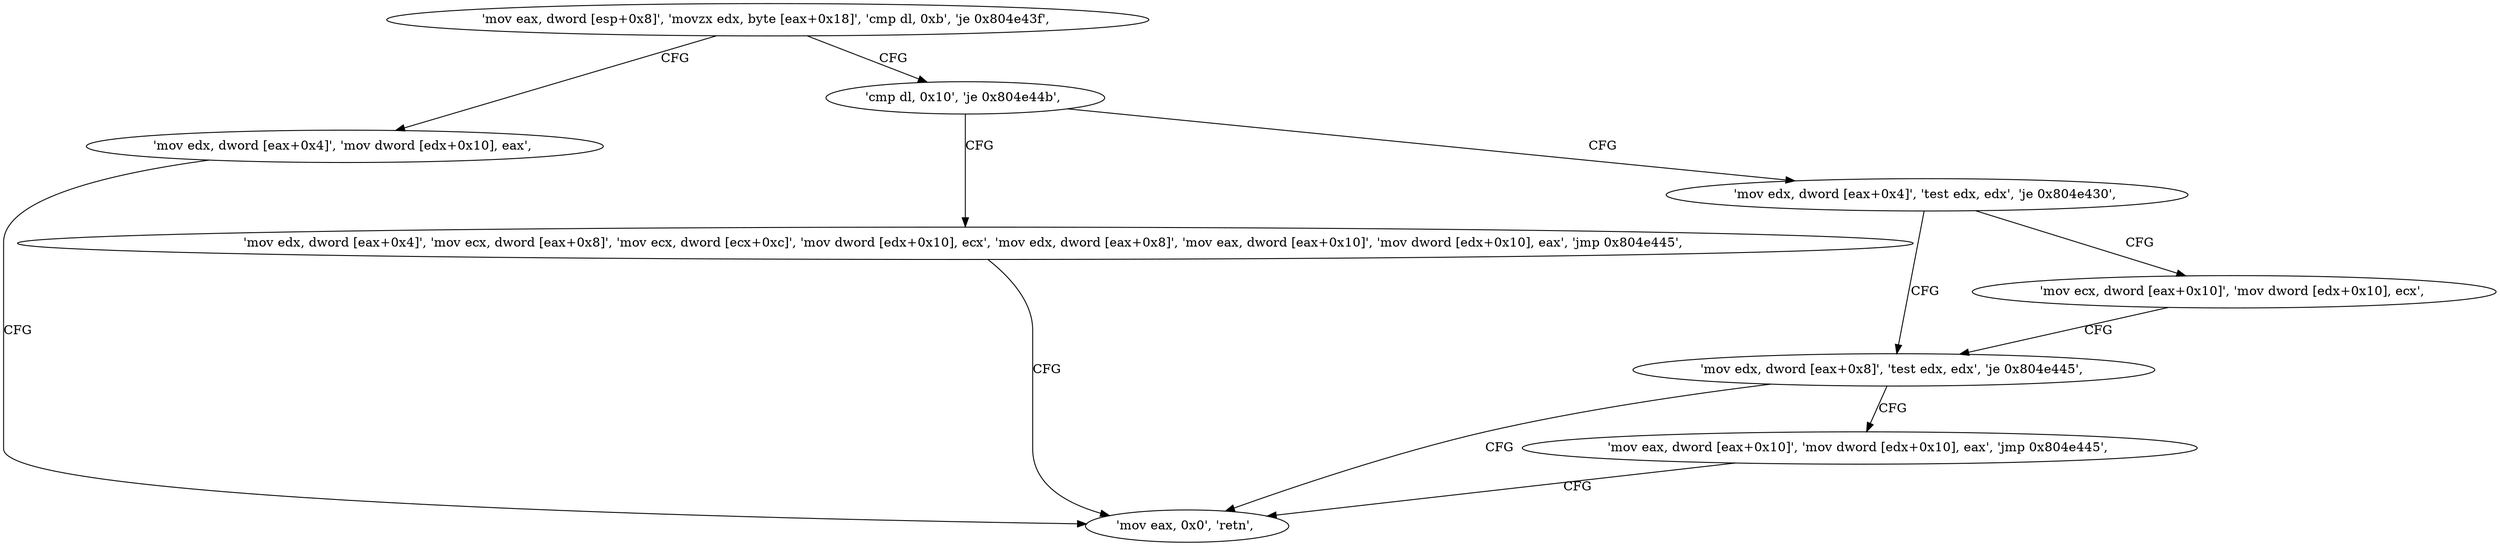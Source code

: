 digraph "func" {
"134538257" [label = "'mov eax, dword [esp+0x8]', 'movzx edx, byte [eax+0x18]', 'cmp dl, 0xb', 'je 0x804e43f', " ]
"134538303" [label = "'mov edx, dword [eax+0x4]', 'mov dword [edx+0x10], eax', " ]
"134538270" [label = "'cmp dl, 0x10', 'je 0x804e44b', " ]
"134538309" [label = "'mov eax, 0x0', 'retn', " ]
"134538315" [label = "'mov edx, dword [eax+0x4]', 'mov ecx, dword [eax+0x8]', 'mov ecx, dword [ecx+0xc]', 'mov dword [edx+0x10], ecx', 'mov edx, dword [eax+0x8]', 'mov eax, dword [eax+0x10]', 'mov dword [edx+0x10], eax', 'jmp 0x804e445', " ]
"134538275" [label = "'mov edx, dword [eax+0x4]', 'test edx, edx', 'je 0x804e430', " ]
"134538288" [label = "'mov edx, dword [eax+0x8]', 'test edx, edx', 'je 0x804e445', " ]
"134538282" [label = "'mov ecx, dword [eax+0x10]', 'mov dword [edx+0x10], ecx', " ]
"134538295" [label = "'mov eax, dword [eax+0x10]', 'mov dword [edx+0x10], eax', 'jmp 0x804e445', " ]
"134538257" -> "134538303" [ label = "CFG" ]
"134538257" -> "134538270" [ label = "CFG" ]
"134538303" -> "134538309" [ label = "CFG" ]
"134538270" -> "134538315" [ label = "CFG" ]
"134538270" -> "134538275" [ label = "CFG" ]
"134538315" -> "134538309" [ label = "CFG" ]
"134538275" -> "134538288" [ label = "CFG" ]
"134538275" -> "134538282" [ label = "CFG" ]
"134538288" -> "134538309" [ label = "CFG" ]
"134538288" -> "134538295" [ label = "CFG" ]
"134538282" -> "134538288" [ label = "CFG" ]
"134538295" -> "134538309" [ label = "CFG" ]
}

